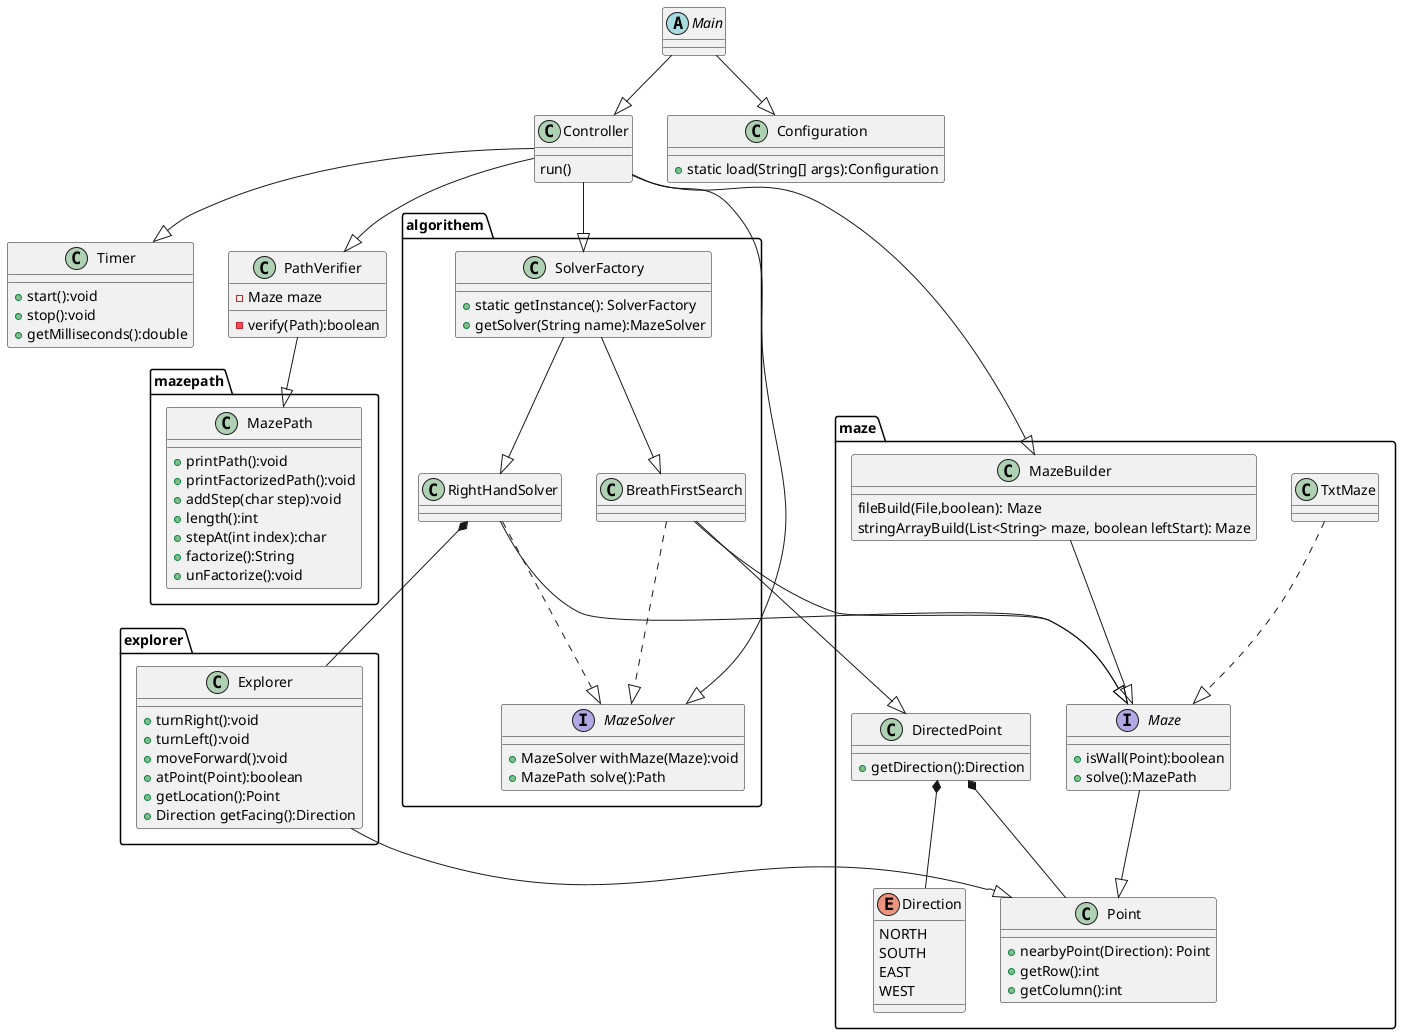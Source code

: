 @startuml
'https://plantuml.com/class-diagram

abstract class Main

class Controller {
run()
    }
class Timer{
    + start():void
    + stop():void
    +  getMilliseconds():double
    }
class PathVerifier{
    - Maze maze
    - verify(Path):boolean
    }
class Configuration{
     +static load(String[] args):Configuration

     }
package "algorithem"{
interface MazeSolver{
    + MazeSolver withMaze(Maze):void
    + MazePath solve():Path
    }
class BreathFirstSearch
class RightHandSolver
class SolverFactory{
    + static getInstance(): SolverFactory
    + getSolver(String name):MazeSolver
    }
}


package "maze"{
enum Direction{
NORTH
SOUTH
EAST
WEST
}
interface Maze{
    + isWall(Point):boolean
    + solve():MazePath
}
class TxtMaze
class MazeBuilder{
fileBuild(File,boolean): Maze
stringArrayBuild(List<String> maze, boolean leftStart): Maze
    }
class Point{
    + nearbyPoint(Direction): Point
    + getRow():int
    + getColumn():int

    }
class DirectedPoint{
    + getDirection():Direction

    }
}
package "explorer"{
class Explorer{
     +turnRight():void
     +turnLeft():void
     +moveForward():void
     +atPoint(Point):boolean
     +getLocation():Point
     +Direction getFacing():Direction
     }
}
package "mazepath"{
class MazePath{
    + printPath():void
    + printFactorizedPath():void
    + addStep(char step):void
    + length():int
    + stepAt(int index):char
    + factorize():String
    + unFactorize():void
    }
}
BreathFirstSearch..|>MazeSolver
RightHandSolver..|>MazeSolver
TxtMaze..|> Maze
Main --|> Configuration
Main--|> Controller
Controller--|> Timer
Controller --|> MazeBuilder
MazeBuilder --|> Maze
Controller --|> SolverFactory
Controller --|> PathVerifier
Controller--|> MazeSolver
SolverFactory--|> RightHandSolver
RightHandSolver *--Explorer
Explorer--|> Point
SolverFactory --|> BreathFirstSearch
BreathFirstSearch--|> DirectedPoint
BreathFirstSearch--|> Maze
RightHandSolver--|> Maze
Maze--|> Point
DirectedPoint *-- Point
DirectedPoint *-- Direction
PathVerifier --|> MazePath
@enduml